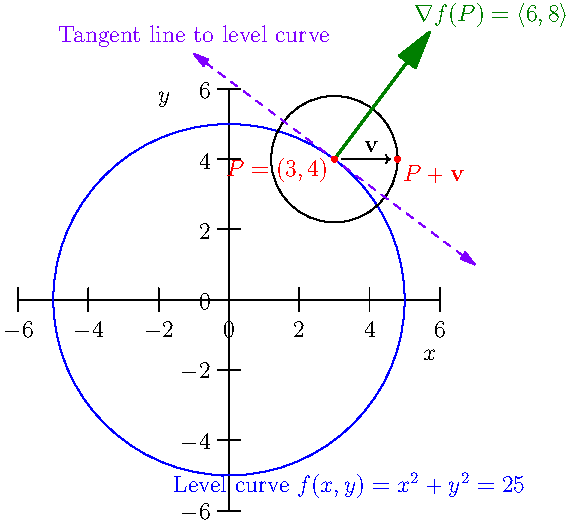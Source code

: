 import graph;
size(10cm);
xaxis("$x$", -6, 6, Ticks(Step=2));
yaxis("$y$", -6, 6, Ticks(Step=2));

draw(scale(5)*unitcircle, blue);
real eps = 1.8;
pair P = (3,4);
pair P1 = (3+eps,4);
draw(circle(P, abs(P-P1)), black);
label("Level curve $f(x,y) = x^2+y^2=25$", 5*dir(-71), dir(-71), blue);
draw(P--1.9*P, deepgreen+1.2, EndArrow);
label("$\nabla f(P) = \langle 6,8 \rangle$", 1.9*P, dir(P), deepgreen);
real s = 5;
draw((P+s*dir(90)*dir(P))--(P+s*dir(-90)*dir(P)), purple + dashed, Arrows);
label("Tangent line to level curve", P+s*dir(90)*dir(P), dir(90), purple);
label("$\mathbf{v}$", midpoint(P--P1), dir(70));
dot("$P + \mathbf{v}$", (3+eps, 4), dir(315), red);

draw(P--P1, black, EndArrow(TeXHead), Margins);

dot("$P = (3,4)$", P, dir(210), red);

